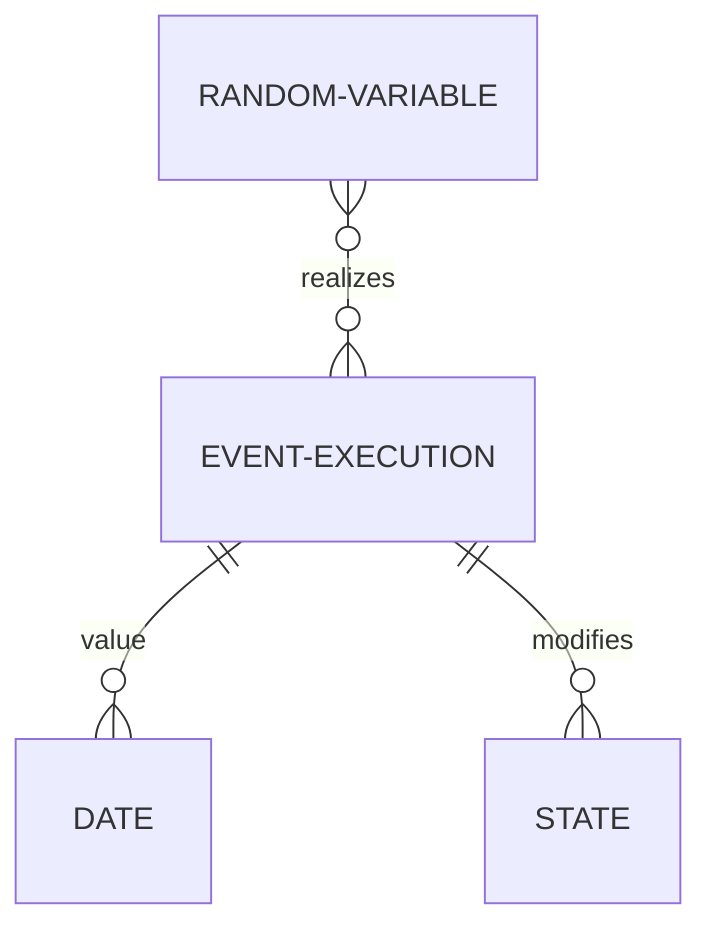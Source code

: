 erDiagram
   	RANDOM-VARIABLE o{--o{ EVENT-EXECUTION : "realizes"
    EVENT-EXECUTION ||--o{ DATE : value
    EVENT-EXECUTION ||--o{ STATE : modifies